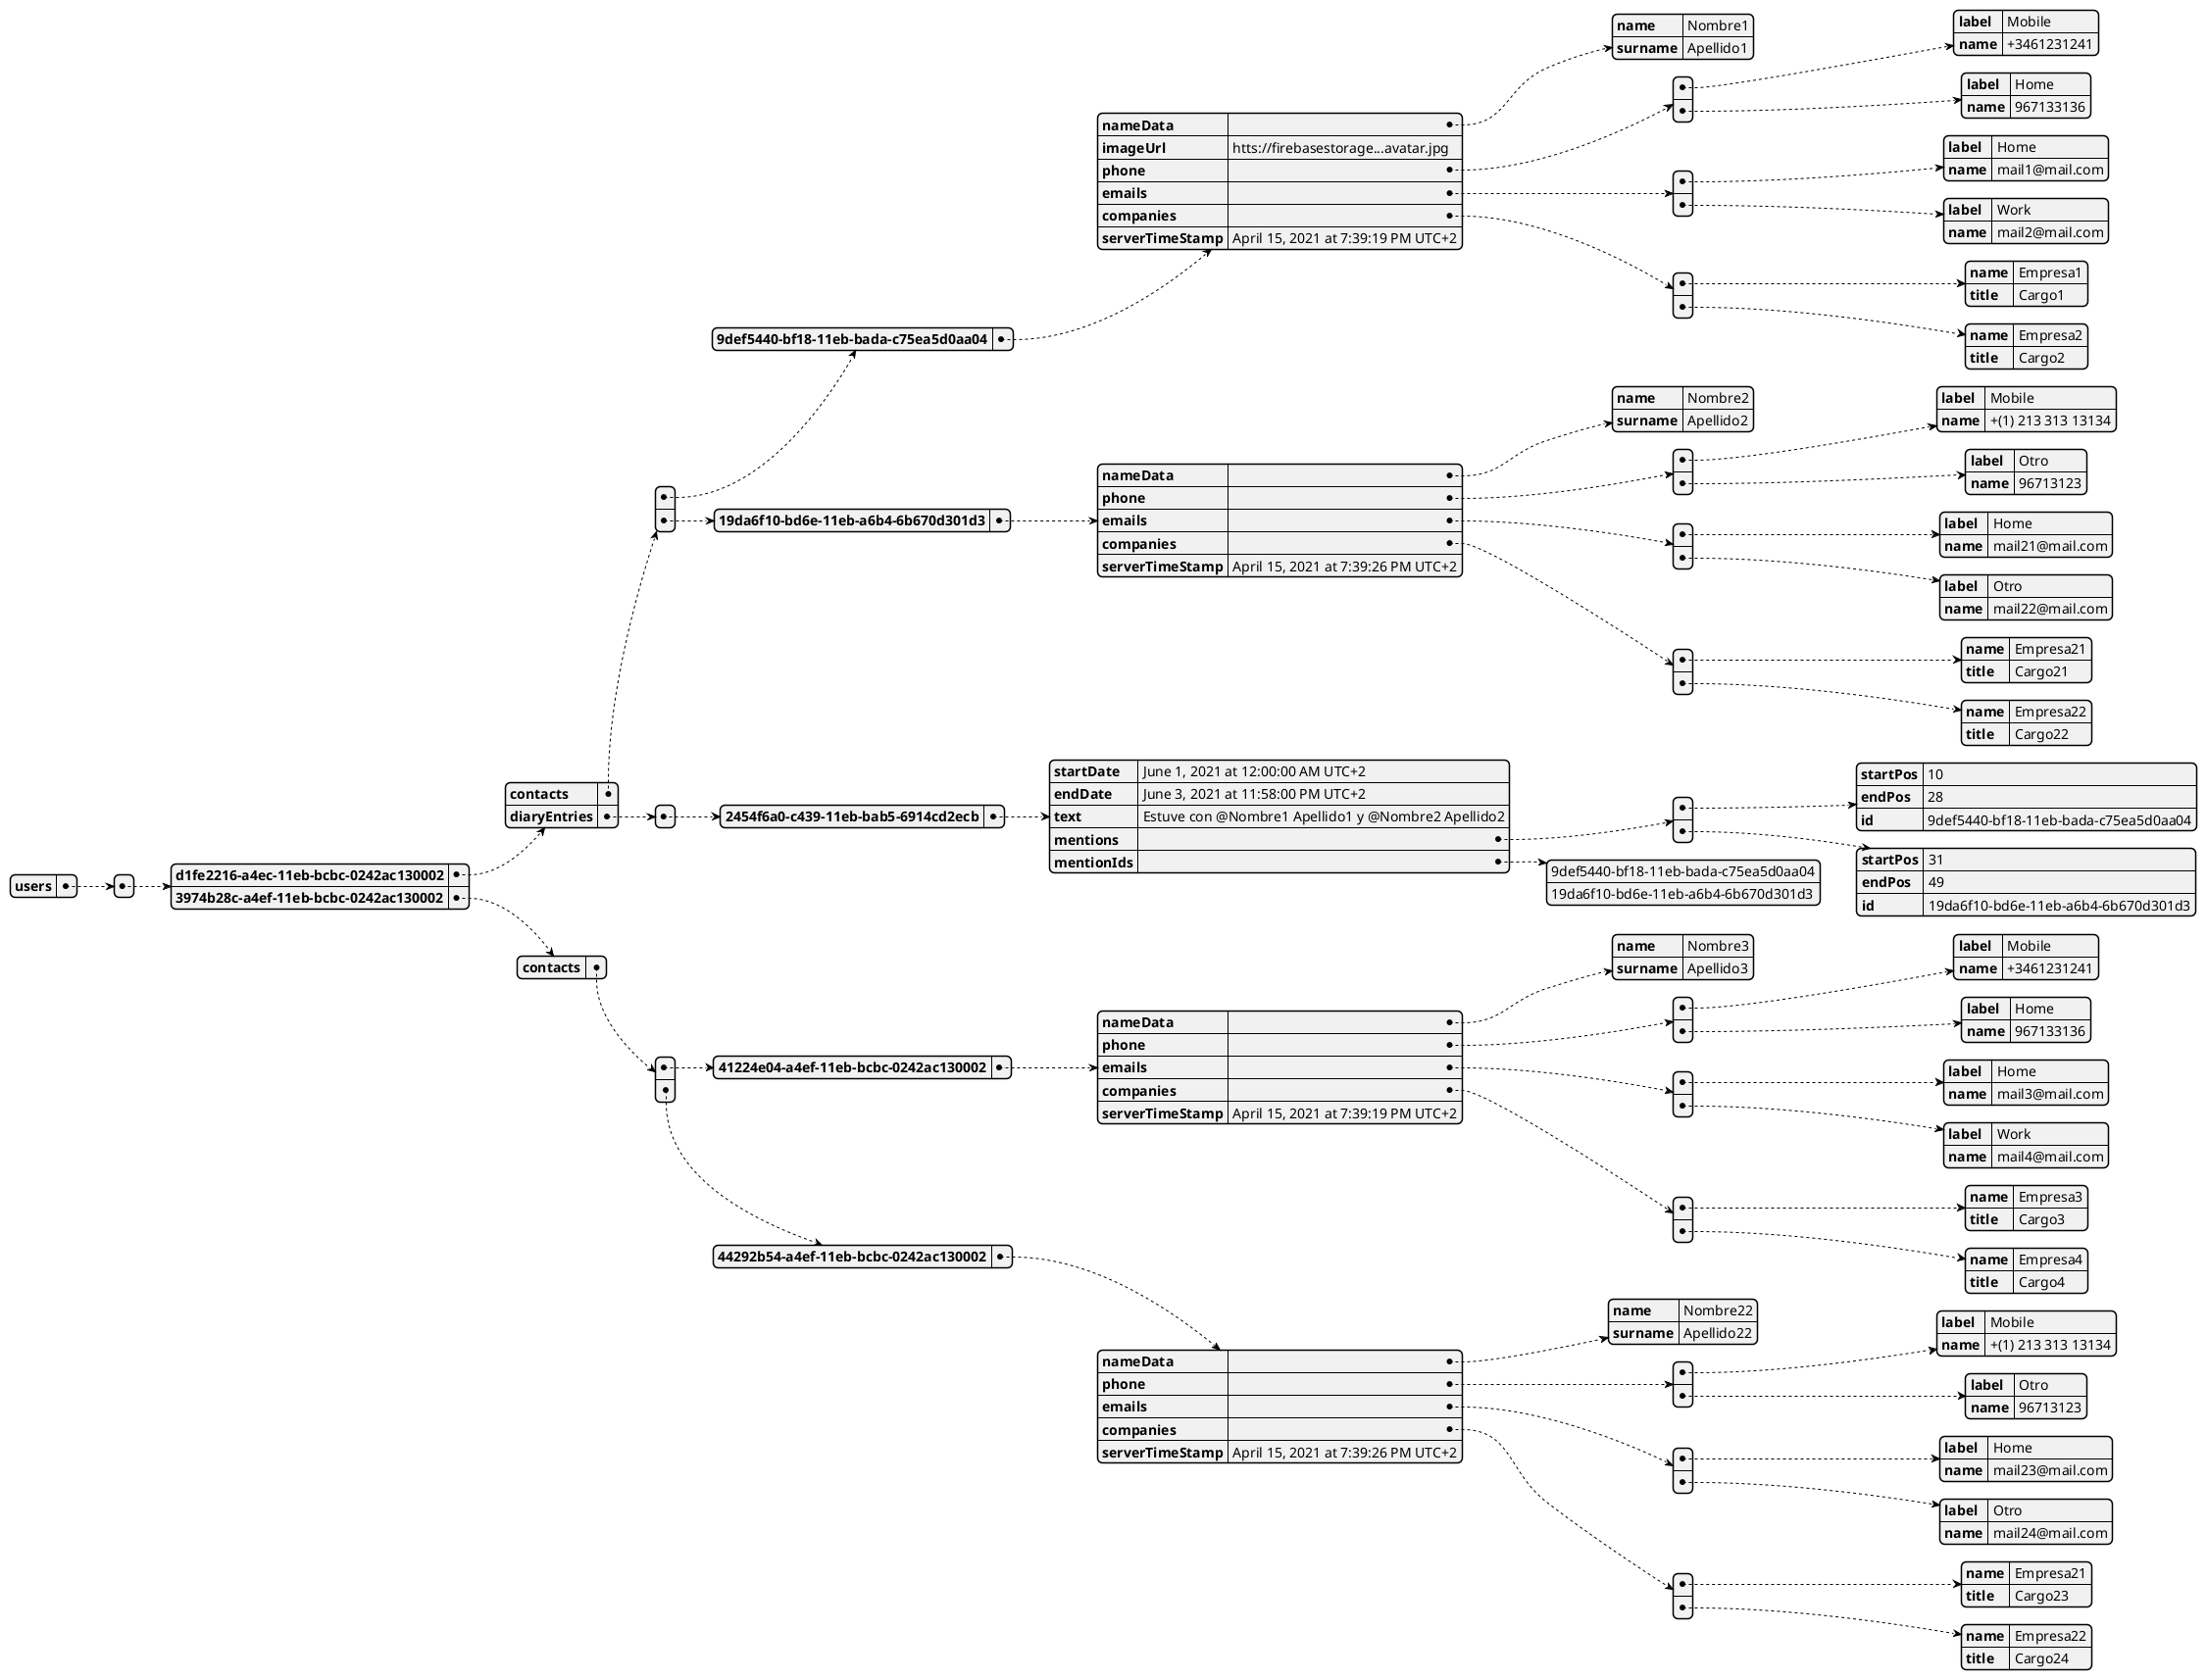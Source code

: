 @startjson
{
  "users": [
    {
      "d1fe2216-a4ec-11eb-bcbc-0242ac130002": {
        "contacts": [
          {
            "9def5440-bf18-11eb-bada-c75ea5d0aa04": {
              "nameData": {
                "name": "Nombre1",
                "surname": "Apellido1"
              },
              "imageUrl": "htts://firebasestorage...avatar.jpg",
              "phone": [
                {
                  "label": "Mobile",
                  "name": "+3461231241"
                },
                {
                  "label": "Home",
                  "name": "967133136"
                }
              ],
              "emails": [
                {
                  "label": "Home",
                  "name": "mail1@mail.com"
                },
                {
                  "label": "Work",
                  "name": "mail2@mail.com"
                }
              ],
              "companies": [
                {
                  "name": "Empresa1",
                  "title": "Cargo1"
                },
                {
                  "name": "Empresa2",
                  "title": "Cargo2"
                }
              ],
              "serverTimeStamp": "April 15, 2021 at 7:39:19 PM UTC+2"
            }
          },
          {
            "19da6f10-bd6e-11eb-a6b4-6b670d301d3": {
              "nameData": {
                "name": "Nombre2",
                "surname": "Apellido2"
              },
              "phone": [
                {
                  "label": "Mobile",
                  "name": "+(1) 213 313 13134"
                },
                {
                  "label": "Otro",
                  "name": "96713123"
                }
              ],
              "emails": [
                {
                  "label": "Home",
                  "name": "mail21@mail.com"
                },
                {
                  "label": "Otro",
                  "name": "mail22@mail.com"
                }
              ],
              "companies": [
                {
                  "name": "Empresa21",
                  "title": "Cargo21"
                },
                {
                  "name": "Empresa22",
                  "title": "Cargo22"
                }
              ],
              "serverTimeStamp": "April 15, 2021 at 7:39:26 PM UTC+2"
            }
          }
        ],
        "diaryEntries": [
          {
            "2454f6a0-c439-11eb-bab5-6914cd2ecb": {
              "startDate": "June 1, 2021 at 12:00:00 AM UTC+2",
              "endDate": "June 3, 2021 at 11:58:00 PM UTC+2",
              "text": "Estuve con @Nombre1 Apellido1 y @Nombre2 Apellido2",
              "mentions": [
                {
                  "startPos": "10",
                  "endPos": "28",
                  "id": "9def5440-bf18-11eb-bada-c75ea5d0aa04"
                },
                {
                  "startPos": "31",
                  "endPos": "49",
                  "id": "19da6f10-bd6e-11eb-a6b4-6b670d301d3"
                }
              ],
              "mentionIds": ["9def5440-bf18-11eb-bada-c75ea5d0aa04","19da6f10-bd6e-11eb-a6b4-6b670d301d3"]
            }
          }
        ]
      },
      "3974b28c-a4ef-11eb-bcbc-0242ac130002": {
        "contacts": [
          {
            "41224e04-a4ef-11eb-bcbc-0242ac130002": {
              "nameData": {
                "name": "Nombre3",
                "surname": "Apellido3"
              },
              "phone": [
                {
                  "label": "Mobile",
                  "name": "+3461231241"
                },
                {
                  "label": "Home",
                  "name": "967133136"
                }
              ],
              "emails": [
                {
                  "label": "Home",
                  "name": "mail3@mail.com"
                },
                {
                  "label": "Work",
                  "name": "mail4@mail.com"
                }
              ],
              "companies": [
                {
                  "name": "Empresa3",
                  "title": "Cargo3"
                },
                {
                  "name": "Empresa4",
                  "title": "Cargo4"
                }
              ],
              "serverTimeStamp": "April 15, 2021 at 7:39:19 PM UTC+2"
            }
          },
          {
            "44292b54-a4ef-11eb-bcbc-0242ac130002": {
              "nameData": {
                "name": "Nombre22",
                "surname": "Apellido22"
              },
              "phone": [
                {
                  "label": "Mobile",
                  "name": "+(1) 213 313 13134"
                },
                {
                  "label": "Otro",
                  "name": "96713123"
                }
              ],
              "emails": [
                {
                  "label": "Home",
                  "name": "mail23@mail.com"
                },
                {
                  "label": "Otro",
                  "name": "mail24@mail.com"
                }
              ],
              "companies": [
                {
                  "name": "Empresa21",
                  "title": "Cargo23"
                },
                {
                  "name": "Empresa22",
                  "title": "Cargo24"
                }
              ],
              "serverTimeStamp": "April 15, 2021 at 7:39:26 PM UTC+2"
            }
          }
        ]
      }
    }
  ]
}
@endjson